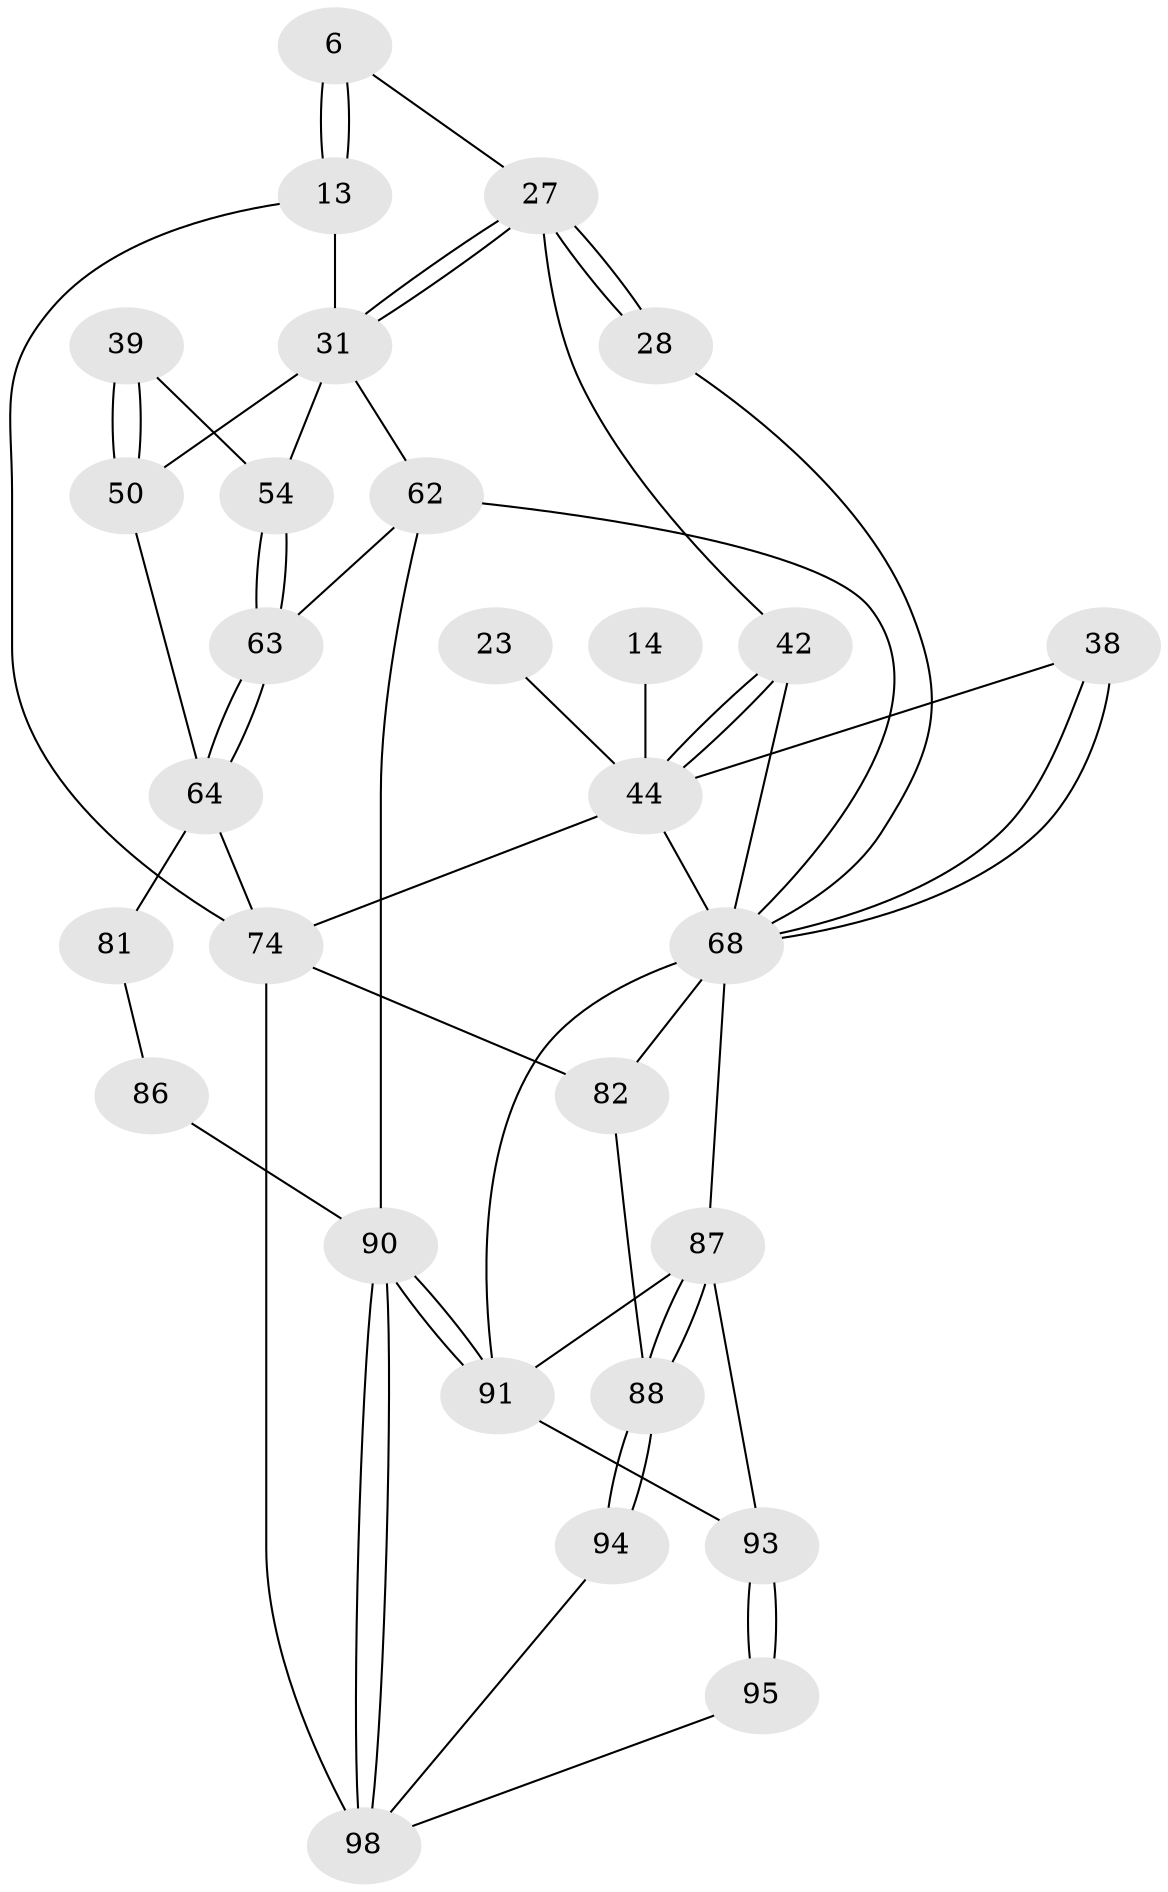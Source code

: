 // original degree distribution, {3: 0.02040816326530612, 4: 0.2653061224489796, 6: 0.24489795918367346, 5: 0.46938775510204084}
// Generated by graph-tools (version 1.1) at 2025/06/03/04/25 22:06:22]
// undirected, 29 vertices, 60 edges
graph export_dot {
graph [start="1"]
  node [color=gray90,style=filled];
  6 [pos="+0.5056335255902634+0.09114306551165602",super="+1"];
  13 [pos="+0.8181303575087193+0.08676468790025521",super="+3"];
  14 [pos="+0.13131486159309386+0.1889092245834628"];
  23 [pos="+0.05756828271008016+0.2939344358000659"];
  27 [pos="+0.6540939976889423+0.42715372357085857",super="+21+7+9"];
  28 [pos="+0.601238576241283+0.40869615501134093"];
  31 [pos="+0.6572958242276002+0.4302500774038484",super="+30+29"];
  38 [pos="+0+0.4202131326021878"];
  39 [pos="+0.9747618215231987+0.5203737571685149"];
  42 [pos="+0.32378134899179967+0.4740522898006132",super="+41+25"];
  44 [pos="+0.3227158501683934+0.4757914437703748",super="+36+34+19"];
  50 [pos="+1+0.61084026314534",super="+32+33"];
  54 [pos="+0.8462997821080965+0.5676928667791932",super="+40"];
  62 [pos="+0.6813212315675687+0.6389477753928423",super="+48+61"];
  63 [pos="+0.8244433720112803+0.6595426754492123",super="+60+55"];
  64 [pos="+0.8522703132360139+0.7405351243174676",super="+53+52"];
  68 [pos="+0+0.7960398661916996",super="+59+37+58"];
  74 [pos="+0+1",super="+4+51+5"];
  81 [pos="+0.8223311811850536+0.8732949803085861",super="+71"];
  82 [pos="+0.13634151456913554+0.808932398461211",super="+73"];
  86 [pos="+0.7193821307844697+0.9025092359280471",super="+85+72"];
  87 [pos="+0.4525265846545566+0.915076744762501",super="+80"];
  88 [pos="+0.3838713200450401+0.9315433854874203",super="+83+84"];
  90 [pos="+0.7106807139774242+1",super="+89+75+70"];
  91 [pos="+0.5484349828916472+0.9444176708028151",super="+78+77"];
  93 [pos="+0.4631197760578646+0.9315146986253976",super="+92"];
  94 [pos="+0.33119604623826804+1"];
  95 [pos="+0.46785894766580655+1"];
  98 [pos="+0.7281448520207328+1",super="+97"];
  6 -- 13 [weight=2];
  6 -- 13;
  6 -- 27;
  13 -- 74 [weight=2];
  13 -- 31 [weight=2];
  14 -- 44 [weight=3];
  23 -- 44 [weight=3];
  27 -- 28 [weight=2];
  27 -- 28;
  27 -- 31 [weight=2];
  27 -- 31;
  27 -- 42 [weight=2];
  28 -- 68;
  31 -- 54;
  31 -- 50 [weight=2];
  31 -- 62;
  38 -- 68 [weight=2];
  38 -- 68;
  38 -- 44;
  39 -- 50 [weight=2];
  39 -- 50;
  39 -- 54;
  42 -- 44 [weight=3];
  42 -- 44;
  42 -- 68;
  44 -- 68 [weight=2];
  44 -- 74 [weight=2];
  50 -- 64;
  54 -- 63 [weight=2];
  54 -- 63;
  62 -- 63 [weight=2];
  62 -- 90 [weight=2];
  62 -- 68;
  63 -- 64;
  63 -- 64;
  64 -- 81 [weight=2];
  64 -- 74;
  68 -- 82 [weight=2];
  68 -- 91 [weight=2];
  68 -- 87;
  74 -- 98 [weight=2];
  74 -- 82;
  81 -- 86 [weight=2];
  82 -- 88;
  86 -- 90 [weight=3];
  87 -- 88 [weight=2];
  87 -- 88;
  87 -- 93;
  87 -- 91;
  88 -- 94 [weight=2];
  88 -- 94;
  90 -- 91 [weight=3];
  90 -- 91;
  90 -- 98;
  90 -- 98;
  91 -- 93;
  93 -- 95 [weight=2];
  93 -- 95;
  94 -- 98;
  95 -- 98;
}
